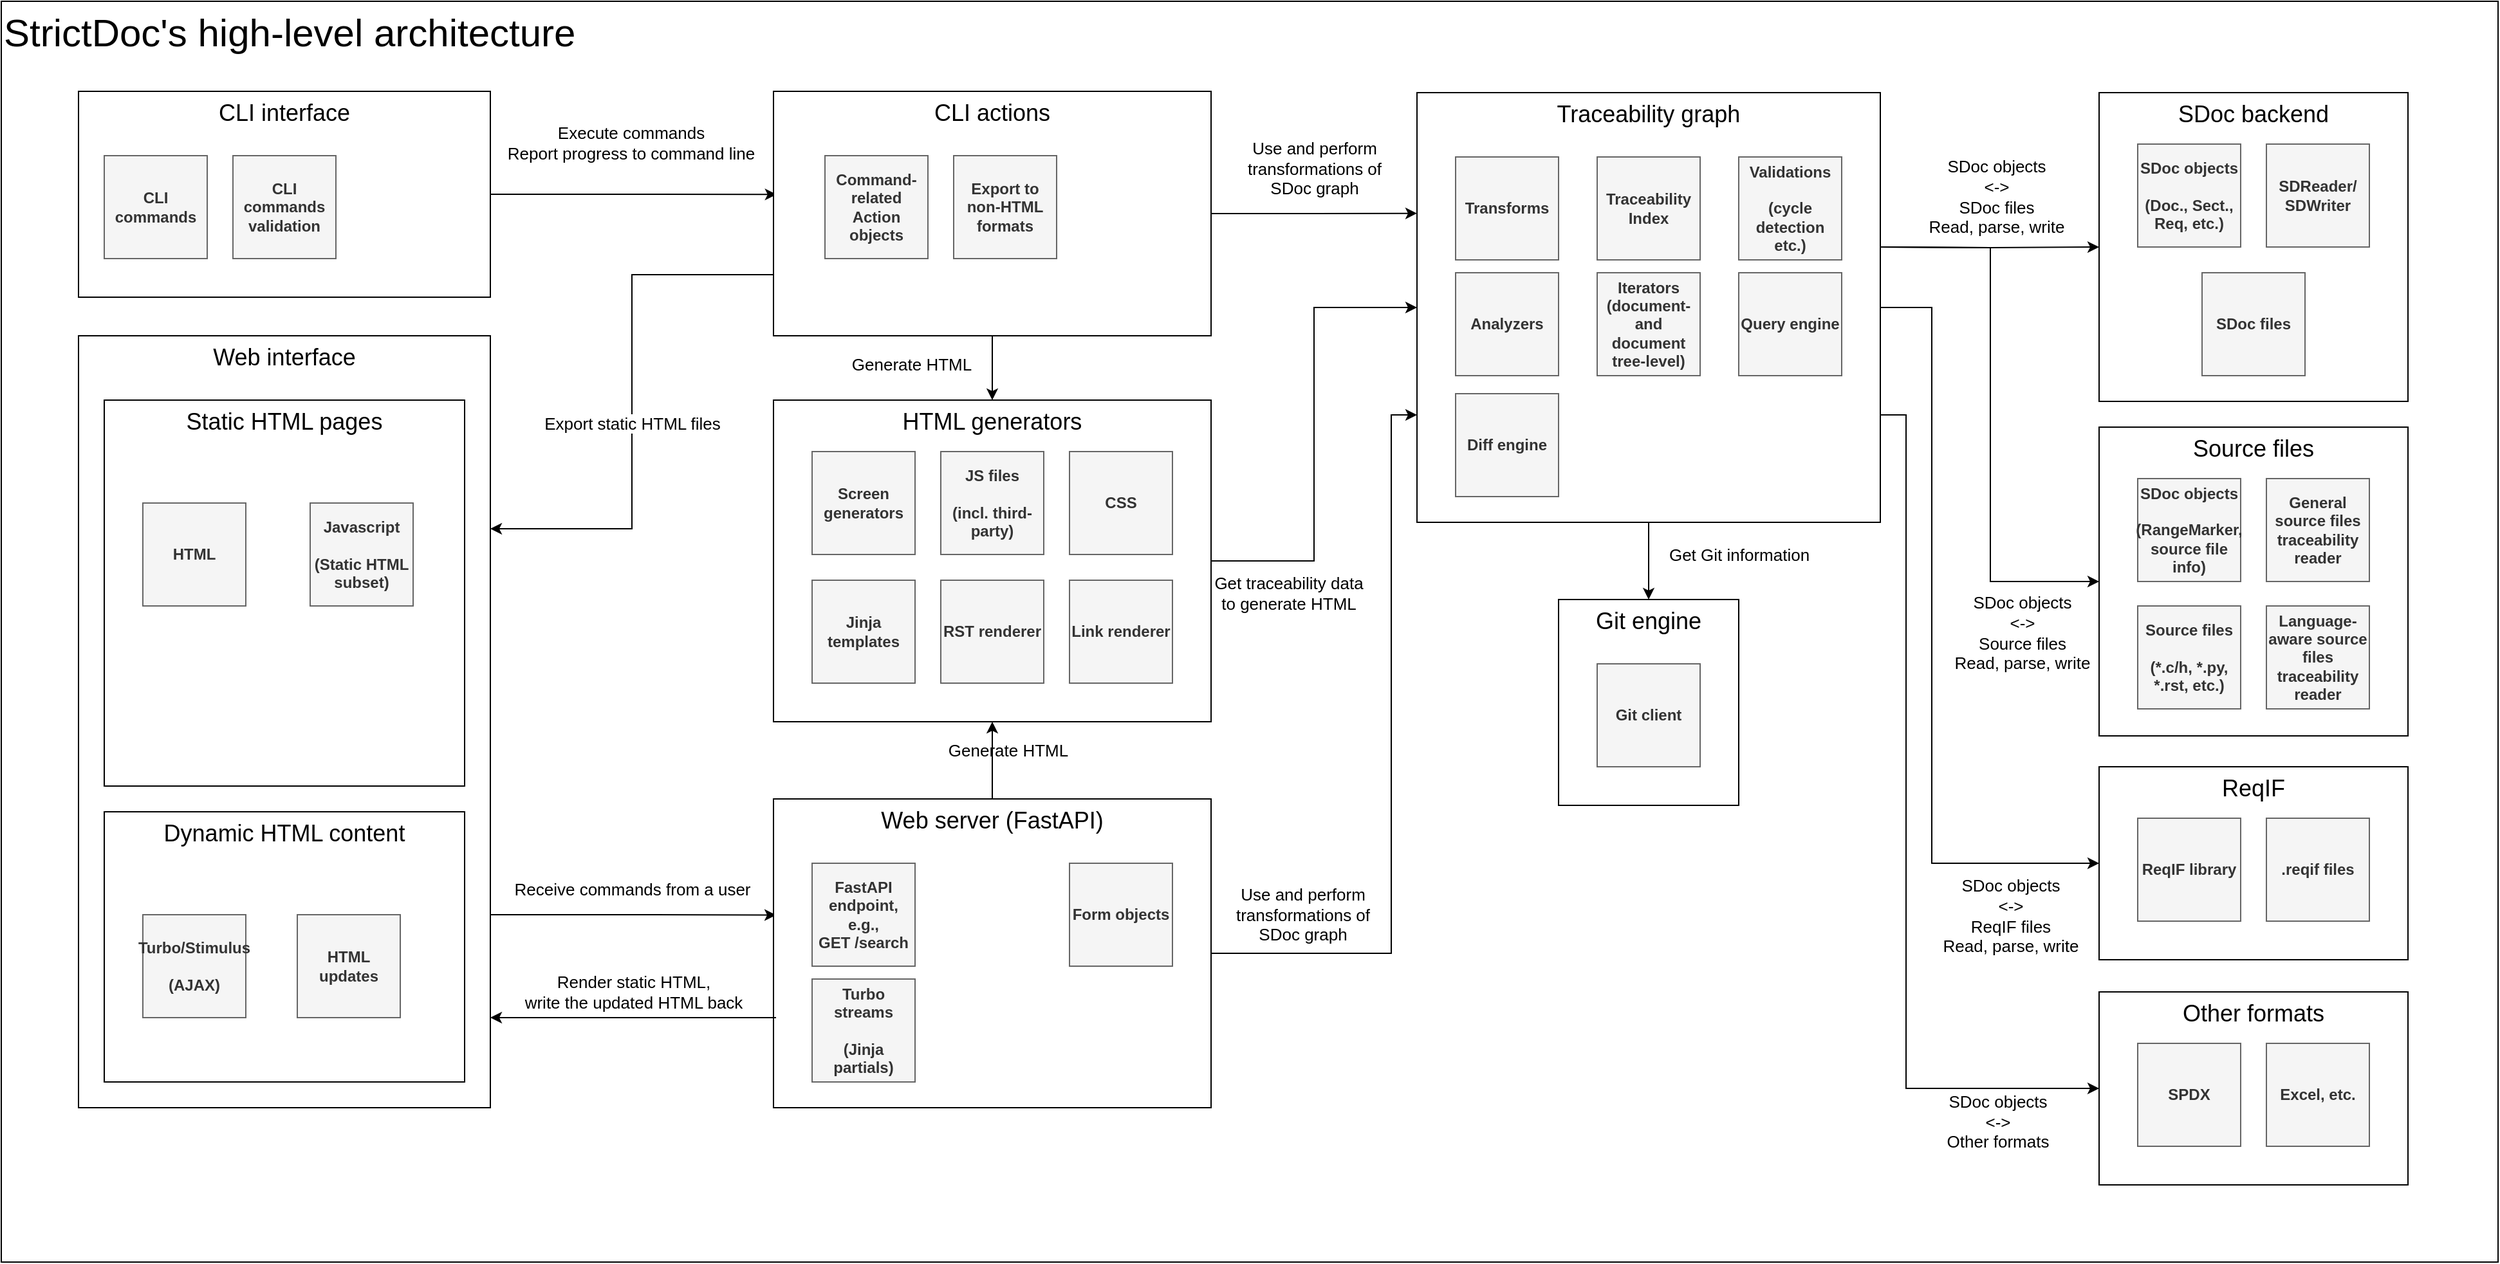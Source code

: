 <mxfile version="28.1.2">
  <diagram id="RKkWEmGIxCbupBgGL38E" name="Architecture">
    <mxGraphModel dx="1533" dy="1748" grid="1" gridSize="10" guides="1" tooltips="1" connect="1" arrows="1" fold="1" page="1" pageScale="1" pageWidth="827" pageHeight="1169" math="0" shadow="0">
      <root>
        <mxCell id="0" />
        <mxCell id="1" parent="0" />
        <mxCell id="ImW3sRXgMdvdwZVzjegv-43" value="StrictDoc&#39;s high-level architecture" style="rounded=0;whiteSpace=wrap;html=1;fontSize=30;verticalAlign=top;align=left;" parent="1" vertex="1">
          <mxGeometry x="-140" y="-260" width="1940" height="980" as="geometry" />
        </mxCell>
        <mxCell id="ImW3sRXgMdvdwZVzjegv-44" style="rounded=0;orthogonalLoop=1;jettySize=auto;html=1;exitX=0;exitY=0.75;exitDx=0;exitDy=0;entryX=1;entryY=0.25;entryDx=0;entryDy=0;startArrow=none;startFill=0;edgeStyle=orthogonalEdgeStyle;" parent="1" source="ImW3sRXgMdvdwZVzjegv-77" target="ImW3sRXgMdvdwZVzjegv-48" edge="1">
          <mxGeometry relative="1" as="geometry" />
        </mxCell>
        <mxCell id="ImW3sRXgMdvdwZVzjegv-45" value="Export static HTML files" style="edgeLabel;html=1;align=center;verticalAlign=middle;resizable=0;points=[];fontSize=13;" parent="ImW3sRXgMdvdwZVzjegv-44" connectable="0" vertex="1">
          <mxGeometry x="0.205" y="1" relative="1" as="geometry">
            <mxPoint x="-1" y="-26" as="offset" />
          </mxGeometry>
        </mxCell>
        <mxCell id="ImW3sRXgMdvdwZVzjegv-46" value="&lt;div style=&quot;font-size: 13px;&quot;&gt;Receive commands from a user&lt;/div&gt;" style="edgeLabel;html=1;align=center;verticalAlign=middle;resizable=0;points=[];fontSize=13;labelBackgroundColor=none;" parent="ImW3sRXgMdvdwZVzjegv-44" connectable="0" vertex="1">
          <mxGeometry x="0.205" y="1" relative="1" as="geometry">
            <mxPoint x="-1" y="336" as="offset" />
          </mxGeometry>
        </mxCell>
        <mxCell id="ImW3sRXgMdvdwZVzjegv-47" style="edgeStyle=orthogonalEdgeStyle;rounded=0;orthogonalLoop=1;jettySize=auto;html=1;exitX=1;exitY=0.75;exitDx=0;exitDy=0;entryX=0.006;entryY=0.376;entryDx=0;entryDy=0;startArrow=none;startFill=0;entryPerimeter=0;" parent="1" source="ImW3sRXgMdvdwZVzjegv-48" target="ImW3sRXgMdvdwZVzjegv-50" edge="1">
          <mxGeometry relative="1" as="geometry" />
        </mxCell>
        <mxCell id="ImW3sRXgMdvdwZVzjegv-48" value="Web interface" style="rounded=0;whiteSpace=wrap;html=1;fontSize=18;verticalAlign=top;" parent="1" vertex="1">
          <mxGeometry x="-80" width="320" height="600" as="geometry" />
        </mxCell>
        <mxCell id="ImW3sRXgMdvdwZVzjegv-49" value="Static HTML pages" style="rounded=0;whiteSpace=wrap;html=1;fontSize=18;verticalAlign=top;align=center;labelPosition=center;verticalLabelPosition=middle;" parent="1" vertex="1">
          <mxGeometry x="-60" y="50" width="280" height="300" as="geometry" />
        </mxCell>
        <mxCell id="ImW3sRXgMdvdwZVzjegv-50" value="Web server (FastAPI)" style="rounded=0;whiteSpace=wrap;html=1;fontSize=18;verticalAlign=top;" parent="1" vertex="1">
          <mxGeometry x="460" y="360" width="340" height="240" as="geometry" />
        </mxCell>
        <mxCell id="ImW3sRXgMdvdwZVzjegv-51" value="SDoc backend" style="rounded=0;whiteSpace=wrap;html=1;fontSize=18;verticalAlign=top;" parent="1" vertex="1">
          <mxGeometry x="1490" y="-189" width="240" height="240" as="geometry" />
        </mxCell>
        <mxCell id="ImW3sRXgMdvdwZVzjegv-52" style="edgeStyle=orthogonalEdgeStyle;rounded=0;orthogonalLoop=1;jettySize=auto;html=1;exitX=1;exitY=0.5;exitDx=0;exitDy=0;entryX=0;entryY=0.75;entryDx=0;entryDy=0;" parent="1" source="ImW3sRXgMdvdwZVzjegv-50" target="ImW3sRXgMdvdwZVzjegv-62" edge="1">
          <mxGeometry relative="1" as="geometry">
            <Array as="points">
              <mxPoint x="940" y="480" />
              <mxPoint x="940" y="61" />
            </Array>
          </mxGeometry>
        </mxCell>
        <mxCell id="ImW3sRXgMdvdwZVzjegv-53" style="edgeStyle=orthogonalEdgeStyle;rounded=0;orthogonalLoop=1;jettySize=auto;html=1;exitX=1;exitY=0.5;exitDx=0;exitDy=0;entryX=0;entryY=0.5;entryDx=0;entryDy=0;startArrow=none;startFill=0;" parent="1" target="ImW3sRXgMdvdwZVzjegv-51" edge="1">
          <mxGeometry relative="1" as="geometry">
            <mxPoint x="1320" y="-69" as="sourcePoint" />
          </mxGeometry>
        </mxCell>
        <mxCell id="ImW3sRXgMdvdwZVzjegv-54" value="&lt;div&gt;SDoc objects&lt;/div&gt;&lt;div&gt;&amp;lt;-&amp;gt;&lt;/div&gt;&lt;div&gt;SDoc files&lt;/div&gt;&lt;div&gt;Read, parse, write&lt;br&gt;&lt;/div&gt;" style="edgeLabel;html=1;align=center;verticalAlign=middle;resizable=0;points=[];fontSize=13;labelBackgroundColor=none;" parent="ImW3sRXgMdvdwZVzjegv-53" connectable="0" vertex="1">
          <mxGeometry x="-0.432" y="3" relative="1" as="geometry">
            <mxPoint x="41" y="-37" as="offset" />
          </mxGeometry>
        </mxCell>
        <mxCell id="ImW3sRXgMdvdwZVzjegv-55" value="&lt;div&gt;SDoc objects&lt;/div&gt;&lt;div&gt;&amp;nbsp;&amp;lt;-&amp;gt;&amp;nbsp;&lt;/div&gt;&lt;div&gt;Source files&lt;/div&gt;&lt;div&gt;Read, parse, write&lt;br&gt;&lt;/div&gt;" style="edgeLabel;html=1;align=center;verticalAlign=middle;resizable=0;points=[];fontSize=13;labelBackgroundColor=none;" parent="ImW3sRXgMdvdwZVzjegv-53" connectable="0" vertex="1">
          <mxGeometry x="-0.432" y="3" relative="1" as="geometry">
            <mxPoint x="61" y="302" as="offset" />
          </mxGeometry>
        </mxCell>
        <mxCell id="ImW3sRXgMdvdwZVzjegv-56" value="&lt;div&gt;SDoc objects&lt;/div&gt;&lt;div&gt;&amp;nbsp;&amp;lt;-&amp;gt;&amp;nbsp;&lt;/div&gt;&lt;div&gt;ReqIF files&lt;/div&gt;&lt;div&gt;Read, parse, write&lt;br&gt;&lt;/div&gt;" style="edgeLabel;html=1;align=center;verticalAlign=middle;resizable=0;points=[];fontSize=13;labelBackgroundColor=none;" parent="ImW3sRXgMdvdwZVzjegv-53" connectable="0" vertex="1">
          <mxGeometry x="-0.432" y="3" relative="1" as="geometry">
            <mxPoint x="52" y="522" as="offset" />
          </mxGeometry>
        </mxCell>
        <mxCell id="ImW3sRXgMdvdwZVzjegv-57" value="&lt;div&gt;SDoc objects&lt;/div&gt;&lt;div&gt;&amp;nbsp;&amp;lt;-&amp;gt;&amp;nbsp;&lt;/div&gt;Other formats" style="edgeLabel;html=1;align=center;verticalAlign=middle;resizable=0;points=[];fontSize=13;labelBackgroundColor=none;" parent="ImW3sRXgMdvdwZVzjegv-53" connectable="0" vertex="1">
          <mxGeometry x="-0.432" y="3" relative="1" as="geometry">
            <mxPoint x="42" y="682" as="offset" />
          </mxGeometry>
        </mxCell>
        <mxCell id="ImW3sRXgMdvdwZVzjegv-58" style="edgeStyle=orthogonalEdgeStyle;rounded=0;orthogonalLoop=1;jettySize=auto;html=1;exitX=1;exitY=0.5;exitDx=0;exitDy=0;entryX=0;entryY=0.5;entryDx=0;entryDy=0;" parent="1" target="ImW3sRXgMdvdwZVzjegv-78" edge="1">
          <mxGeometry relative="1" as="geometry">
            <mxPoint x="1320" y="-69" as="sourcePoint" />
          </mxGeometry>
        </mxCell>
        <mxCell id="ImW3sRXgMdvdwZVzjegv-59" style="edgeStyle=orthogonalEdgeStyle;rounded=0;orthogonalLoop=1;jettySize=auto;html=1;exitX=0.5;exitY=1;exitDx=0;exitDy=0;entryX=0.5;entryY=0;entryDx=0;entryDy=0;" parent="1" source="ImW3sRXgMdvdwZVzjegv-62" target="ImW3sRXgMdvdwZVzjegv-79" edge="1">
          <mxGeometry relative="1" as="geometry" />
        </mxCell>
        <mxCell id="ImW3sRXgMdvdwZVzjegv-60" value="Get Git information" style="edgeLabel;html=1;align=center;verticalAlign=middle;resizable=0;points=[];fontSize=13;" parent="ImW3sRXgMdvdwZVzjegv-59" connectable="0" vertex="1">
          <mxGeometry x="-0.411" relative="1" as="geometry">
            <mxPoint x="70" y="7" as="offset" />
          </mxGeometry>
        </mxCell>
        <mxCell id="ImW3sRXgMdvdwZVzjegv-61" style="edgeStyle=orthogonalEdgeStyle;rounded=0;orthogonalLoop=1;jettySize=auto;html=1;exitX=1;exitY=0.75;exitDx=0;exitDy=0;entryX=0;entryY=0.5;entryDx=0;entryDy=0;" parent="1" source="ImW3sRXgMdvdwZVzjegv-62" target="ImW3sRXgMdvdwZVzjegv-82" edge="1">
          <mxGeometry relative="1" as="geometry">
            <Array as="points">
              <mxPoint x="1340" y="62" />
              <mxPoint x="1340" y="585" />
            </Array>
          </mxGeometry>
        </mxCell>
        <mxCell id="ImW3sRXgMdvdwZVzjegv-62" value="Traceability graph" style="rounded=0;whiteSpace=wrap;html=1;fontSize=18;verticalAlign=top;" parent="1" vertex="1">
          <mxGeometry x="960" y="-189" width="360" height="334" as="geometry" />
        </mxCell>
        <mxCell id="ImW3sRXgMdvdwZVzjegv-63" style="edgeStyle=orthogonalEdgeStyle;rounded=0;orthogonalLoop=1;jettySize=auto;html=1;exitX=1;exitY=0.5;exitDx=0;exitDy=0;entryX=0;entryY=0.5;entryDx=0;entryDy=0;startArrow=none;startFill=0;" parent="1" source="ImW3sRXgMdvdwZVzjegv-66" target="ImW3sRXgMdvdwZVzjegv-62" edge="1">
          <mxGeometry relative="1" as="geometry" />
        </mxCell>
        <mxCell id="ImW3sRXgMdvdwZVzjegv-64" value="&lt;div style=&quot;font-size: 13px;&quot;&gt;Get traceability data&lt;/div&gt;&lt;div style=&quot;font-size: 13px;&quot;&gt;to generate HTML&lt;/div&gt;" style="edgeLabel;html=1;align=center;verticalAlign=middle;resizable=0;points=[];fontSize=13;" parent="ImW3sRXgMdvdwZVzjegv-63" connectable="0" vertex="1">
          <mxGeometry x="-0.554" relative="1" as="geometry">
            <mxPoint x="-20" y="25" as="offset" />
          </mxGeometry>
        </mxCell>
        <mxCell id="ImW3sRXgMdvdwZVzjegv-65" style="edgeStyle=orthogonalEdgeStyle;rounded=0;orthogonalLoop=1;jettySize=auto;html=1;exitX=0.5;exitY=0;exitDx=0;exitDy=0;entryX=0.5;entryY=1;entryDx=0;entryDy=0;startArrow=none;startFill=0;" parent="1" source="ImW3sRXgMdvdwZVzjegv-50" target="ImW3sRXgMdvdwZVzjegv-66" edge="1">
          <mxGeometry relative="1" as="geometry" />
        </mxCell>
        <mxCell id="ImW3sRXgMdvdwZVzjegv-66" value="HTML generators" style="rounded=0;whiteSpace=wrap;html=1;fontSize=18;verticalAlign=top;" parent="1" vertex="1">
          <mxGeometry x="460" y="50" width="340" height="250" as="geometry" />
        </mxCell>
        <mxCell id="ImW3sRXgMdvdwZVzjegv-67" style="edgeStyle=orthogonalEdgeStyle;rounded=0;orthogonalLoop=1;jettySize=auto;html=1;exitX=1;exitY=0.5;exitDx=0;exitDy=0;entryX=0.007;entryY=0.422;entryDx=0;entryDy=0;entryPerimeter=0;" parent="1" source="ImW3sRXgMdvdwZVzjegv-68" target="ImW3sRXgMdvdwZVzjegv-77" edge="1">
          <mxGeometry relative="1" as="geometry" />
        </mxCell>
        <mxCell id="ImW3sRXgMdvdwZVzjegv-68" value="CLI interface" style="rounded=0;whiteSpace=wrap;html=1;fontSize=18;verticalAlign=top;" parent="1" vertex="1">
          <mxGeometry x="-80" y="-190" width="320" height="160" as="geometry" />
        </mxCell>
        <mxCell id="ImW3sRXgMdvdwZVzjegv-69" value="Dynamic HTML content" style="rounded=0;whiteSpace=wrap;html=1;fontSize=18;verticalAlign=top;align=center;labelPosition=center;verticalLabelPosition=middle;" parent="1" vertex="1">
          <mxGeometry x="-60" y="370" width="280" height="210" as="geometry" />
        </mxCell>
        <mxCell id="ImW3sRXgMdvdwZVzjegv-70" style="edgeStyle=orthogonalEdgeStyle;rounded=0;orthogonalLoop=1;jettySize=auto;html=1;exitX=1;exitY=0.5;exitDx=0;exitDy=0;entryX=0;entryY=0.281;entryDx=0;entryDy=0;entryPerimeter=0;" parent="1" source="ImW3sRXgMdvdwZVzjegv-77" target="ImW3sRXgMdvdwZVzjegv-62" edge="1">
          <mxGeometry relative="1" as="geometry" />
        </mxCell>
        <mxCell id="ImW3sRXgMdvdwZVzjegv-71" value="&lt;div&gt;Use and perform&lt;/div&gt;&lt;div&gt;transformations of&lt;/div&gt;&lt;div&gt;SDoc graph&lt;/div&gt;" style="edgeLabel;html=1;align=center;verticalAlign=middle;resizable=0;points=[];labelBackgroundColor=none;fontSize=13;" parent="ImW3sRXgMdvdwZVzjegv-70" connectable="0" vertex="1">
          <mxGeometry x="-0.555" y="4" relative="1" as="geometry">
            <mxPoint x="44" y="-31" as="offset" />
          </mxGeometry>
        </mxCell>
        <mxCell id="ImW3sRXgMdvdwZVzjegv-72" value="&lt;div&gt;Use and perform&lt;/div&gt;&lt;div&gt;transformations of&lt;/div&gt;&lt;div&gt;SDoc graph&lt;/div&gt;" style="edgeLabel;html=1;align=center;verticalAlign=middle;resizable=0;points=[];labelBackgroundColor=none;fontSize=13;" parent="ImW3sRXgMdvdwZVzjegv-70" connectable="0" vertex="1">
          <mxGeometry x="-0.555" y="4" relative="1" as="geometry">
            <mxPoint x="35" y="549" as="offset" />
          </mxGeometry>
        </mxCell>
        <mxCell id="ImW3sRXgMdvdwZVzjegv-73" value="&lt;div&gt;Execute commands&lt;/div&gt;&lt;div&gt;Report progress to command line&lt;br&gt;&lt;/div&gt;" style="edgeLabel;html=1;align=center;verticalAlign=middle;resizable=0;points=[];labelBackgroundColor=none;fontSize=13;" parent="ImW3sRXgMdvdwZVzjegv-70" connectable="0" vertex="1">
          <mxGeometry x="-0.555" y="4" relative="1" as="geometry">
            <mxPoint x="-487" y="-51" as="offset" />
          </mxGeometry>
        </mxCell>
        <mxCell id="ImW3sRXgMdvdwZVzjegv-74" value="Generate HTML" style="edgeLabel;html=1;align=center;verticalAlign=middle;resizable=0;points=[];labelBackgroundColor=none;fontSize=13;" parent="ImW3sRXgMdvdwZVzjegv-70" connectable="0" vertex="1">
          <mxGeometry x="-0.555" y="4" relative="1" as="geometry">
            <mxPoint x="-269" y="121" as="offset" />
          </mxGeometry>
        </mxCell>
        <mxCell id="ImW3sRXgMdvdwZVzjegv-75" value="Generate HTML" style="edgeLabel;html=1;align=center;verticalAlign=middle;resizable=0;points=[];labelBackgroundColor=none;fontSize=13;" parent="ImW3sRXgMdvdwZVzjegv-70" connectable="0" vertex="1">
          <mxGeometry x="-0.555" y="4" relative="1" as="geometry">
            <mxPoint x="-194" y="421" as="offset" />
          </mxGeometry>
        </mxCell>
        <mxCell id="ImW3sRXgMdvdwZVzjegv-76" style="edgeStyle=orthogonalEdgeStyle;rounded=0;orthogonalLoop=1;jettySize=auto;html=1;exitX=0.5;exitY=1;exitDx=0;exitDy=0;startArrow=none;startFill=0;" parent="1" source="ImW3sRXgMdvdwZVzjegv-77" target="ImW3sRXgMdvdwZVzjegv-66" edge="1">
          <mxGeometry relative="1" as="geometry" />
        </mxCell>
        <mxCell id="ImW3sRXgMdvdwZVzjegv-77" value="CLI actions" style="rounded=0;whiteSpace=wrap;html=1;fontSize=18;verticalAlign=top;" parent="1" vertex="1">
          <mxGeometry x="460" y="-190" width="340" height="190" as="geometry" />
        </mxCell>
        <mxCell id="ImW3sRXgMdvdwZVzjegv-78" value="Source files" style="rounded=0;whiteSpace=wrap;html=1;fontSize=18;verticalAlign=top;" parent="1" vertex="1">
          <mxGeometry x="1490" y="71" width="240" height="240" as="geometry" />
        </mxCell>
        <mxCell id="ImW3sRXgMdvdwZVzjegv-79" value="Git engine" style="rounded=0;whiteSpace=wrap;html=1;fontSize=18;verticalAlign=top;" parent="1" vertex="1">
          <mxGeometry x="1070" y="205" width="140" height="160" as="geometry" />
        </mxCell>
        <mxCell id="ImW3sRXgMdvdwZVzjegv-80" value="ReqIF" style="rounded=0;whiteSpace=wrap;html=1;fontSize=18;verticalAlign=top;" parent="1" vertex="1">
          <mxGeometry x="1490" y="335" width="240" height="150" as="geometry" />
        </mxCell>
        <mxCell id="ImW3sRXgMdvdwZVzjegv-81" style="edgeStyle=orthogonalEdgeStyle;rounded=0;orthogonalLoop=1;jettySize=auto;html=1;exitX=1;exitY=0.5;exitDx=0;exitDy=0;entryX=0;entryY=0.5;entryDx=0;entryDy=0;" parent="1" source="ImW3sRXgMdvdwZVzjegv-62" target="ImW3sRXgMdvdwZVzjegv-80" edge="1">
          <mxGeometry relative="1" as="geometry">
            <Array as="points">
              <mxPoint x="1360" y="-22" />
              <mxPoint x="1360" y="410" />
            </Array>
          </mxGeometry>
        </mxCell>
        <mxCell id="ImW3sRXgMdvdwZVzjegv-82" value="Other formats" style="rounded=0;whiteSpace=wrap;html=1;fontSize=18;verticalAlign=top;" parent="1" vertex="1">
          <mxGeometry x="1490" y="510" width="240" height="150" as="geometry" />
        </mxCell>
        <mxCell id="ImW3sRXgMdvdwZVzjegv-83" style="edgeStyle=orthogonalEdgeStyle;rounded=0;orthogonalLoop=1;jettySize=auto;html=1;exitX=1;exitY=0.75;exitDx=0;exitDy=0;entryX=0.006;entryY=0.376;entryDx=0;entryDy=0;startArrow=none;startFill=0;entryPerimeter=0;" parent="1" edge="1">
          <mxGeometry relative="1" as="geometry">
            <mxPoint x="462" y="530" as="sourcePoint" />
            <mxPoint x="240" y="530" as="targetPoint" />
          </mxGeometry>
        </mxCell>
        <mxCell id="ImW3sRXgMdvdwZVzjegv-84" value="&lt;div&gt;Render static HTML,&lt;/div&gt;&lt;div&gt;write the updated HTML back&lt;/div&gt;" style="edgeLabel;html=1;align=center;verticalAlign=middle;resizable=0;points=[];fontSize=13;" parent="ImW3sRXgMdvdwZVzjegv-83" connectable="0" vertex="1">
          <mxGeometry x="0.004" y="-2" relative="1" as="geometry">
            <mxPoint y="-18" as="offset" />
          </mxGeometry>
        </mxCell>
        <mxCell id="ImW3sRXgMdvdwZVzjegv-85" value="Form objects" style="rounded=0;whiteSpace=wrap;html=1;fillColor=#f5f5f5;fontColor=#333333;strokeColor=#666666;fontStyle=1" parent="1" vertex="1">
          <mxGeometry x="690" y="410" width="80" height="80" as="geometry" />
        </mxCell>
        <mxCell id="ImW3sRXgMdvdwZVzjegv-86" value="&lt;b&gt;SDoc files&lt;br&gt;&lt;/b&gt;" style="rounded=0;whiteSpace=wrap;html=1;fillColor=#f5f5f5;fontColor=#333333;strokeColor=#666666;" parent="1" vertex="1">
          <mxGeometry x="1570" y="-49" width="80" height="80" as="geometry" />
        </mxCell>
        <mxCell id="ImW3sRXgMdvdwZVzjegv-87" value="Jinja templates" style="rounded=0;whiteSpace=wrap;html=1;fillColor=#f5f5f5;fontColor=#333333;strokeColor=#666666;fontStyle=1" parent="1" vertex="1">
          <mxGeometry x="490" y="190" width="80" height="80" as="geometry" />
        </mxCell>
        <mxCell id="ImW3sRXgMdvdwZVzjegv-88" value="&lt;div&gt;FastAPI endpoint,&lt;/div&gt;&lt;div&gt;e.g.,&lt;/div&gt;&lt;div&gt;GET /search&lt;br&gt;&lt;/div&gt;" style="rounded=0;whiteSpace=wrap;html=1;fillColor=#f5f5f5;fontColor=#333333;strokeColor=#666666;fontStyle=1" parent="1" vertex="1">
          <mxGeometry x="490" y="410" width="80" height="80" as="geometry" />
        </mxCell>
        <mxCell id="ImW3sRXgMdvdwZVzjegv-89" value="&lt;div&gt;&lt;b&gt;SDReader/&lt;/b&gt;&lt;/div&gt;&lt;div&gt;&lt;b&gt;SDWriter&lt;/b&gt;&lt;/div&gt;" style="rounded=0;whiteSpace=wrap;html=1;fillColor=#f5f5f5;fontColor=#333333;strokeColor=#666666;" parent="1" vertex="1">
          <mxGeometry x="1620" y="-149" width="80" height="80" as="geometry" />
        </mxCell>
        <mxCell id="ImW3sRXgMdvdwZVzjegv-90" value="&lt;b&gt;Traceability Index&lt;br&gt;&lt;/b&gt;" style="rounded=0;whiteSpace=wrap;html=1;fillColor=#f5f5f5;fontColor=#333333;strokeColor=#666666;" parent="1" vertex="1">
          <mxGeometry x="1100" y="-139" width="80" height="80" as="geometry" />
        </mxCell>
        <mxCell id="ImW3sRXgMdvdwZVzjegv-91" value="HTML" style="rounded=0;whiteSpace=wrap;html=1;fillColor=#f5f5f5;fontColor=#333333;strokeColor=#666666;fontStyle=1" parent="1" vertex="1">
          <mxGeometry x="-30" y="130" width="80" height="80" as="geometry" />
        </mxCell>
        <mxCell id="ImW3sRXgMdvdwZVzjegv-92" value="&lt;div&gt;Turbo/Stimulus&lt;/div&gt;&lt;div&gt;&lt;br&gt;&lt;/div&gt;&lt;div&gt;(AJAX)&lt;br&gt;&lt;/div&gt;" style="rounded=0;whiteSpace=wrap;html=1;fillColor=#f5f5f5;fontColor=#333333;strokeColor=#666666;fontStyle=1" parent="1" vertex="1">
          <mxGeometry x="-30" y="450" width="80" height="80" as="geometry" />
        </mxCell>
        <mxCell id="ImW3sRXgMdvdwZVzjegv-93" value="&lt;div&gt;&lt;b&gt;Iterators&lt;/b&gt;&lt;/div&gt;&lt;div&gt;&lt;b&gt;(document- and document tree-level)&lt;br&gt;&lt;/b&gt;&lt;/div&gt;" style="rounded=0;whiteSpace=wrap;html=1;fillColor=#f5f5f5;fontColor=#333333;strokeColor=#666666;" parent="1" vertex="1">
          <mxGeometry x="1100" y="-49" width="80" height="80" as="geometry" />
        </mxCell>
        <mxCell id="ImW3sRXgMdvdwZVzjegv-94" value="&lt;b&gt;RST renderer&lt;br&gt;&lt;/b&gt;" style="rounded=0;whiteSpace=wrap;html=1;fillColor=#f5f5f5;fontColor=#333333;strokeColor=#666666;" parent="1" vertex="1">
          <mxGeometry x="590" y="190" width="80" height="80" as="geometry" />
        </mxCell>
        <mxCell id="ImW3sRXgMdvdwZVzjegv-95" value="&lt;b&gt;Link renderer&lt;br&gt;&lt;/b&gt;" style="rounded=0;whiteSpace=wrap;html=1;fillColor=#f5f5f5;fontColor=#333333;strokeColor=#666666;" parent="1" vertex="1">
          <mxGeometry x="690" y="190" width="80" height="80" as="geometry" />
        </mxCell>
        <mxCell id="ImW3sRXgMdvdwZVzjegv-96" value="&lt;div&gt;Javascript&lt;/div&gt;&lt;div&gt;&lt;br&gt;&lt;/div&gt;&lt;div&gt;(Static HTML subset)&lt;br&gt;&lt;/div&gt;" style="rounded=0;whiteSpace=wrap;html=1;fillColor=#f5f5f5;fontColor=#333333;strokeColor=#666666;fontStyle=1" parent="1" vertex="1">
          <mxGeometry x="100" y="130" width="80" height="80" as="geometry" />
        </mxCell>
        <mxCell id="ImW3sRXgMdvdwZVzjegv-97" value="Screen generators" style="rounded=0;whiteSpace=wrap;html=1;fillColor=#f5f5f5;fontColor=#333333;strokeColor=#666666;fontStyle=1" parent="1" vertex="1">
          <mxGeometry x="490" y="90" width="80" height="80" as="geometry" />
        </mxCell>
        <mxCell id="ImW3sRXgMdvdwZVzjegv-98" value="&lt;b&gt;Transforms&lt;/b&gt;" style="rounded=0;whiteSpace=wrap;html=1;fillColor=#f5f5f5;fontColor=#333333;strokeColor=#666666;" parent="1" vertex="1">
          <mxGeometry x="990" y="-139" width="80" height="80" as="geometry" />
        </mxCell>
        <mxCell id="ImW3sRXgMdvdwZVzjegv-99" value="&lt;div&gt;&lt;b&gt;SDoc objects&lt;/b&gt;&lt;/div&gt;&lt;div&gt;&lt;b&gt;&lt;br&gt;&lt;/b&gt;&lt;/div&gt;&lt;div&gt;&lt;b&gt;(Doc., Sect., Req, etc.)&lt;/b&gt;&lt;/div&gt;" style="rounded=0;whiteSpace=wrap;html=1;fillColor=#f5f5f5;fontColor=#333333;strokeColor=#666666;" parent="1" vertex="1">
          <mxGeometry x="1520" y="-149" width="80" height="80" as="geometry" />
        </mxCell>
        <mxCell id="ImW3sRXgMdvdwZVzjegv-100" value="CLI commands" style="rounded=0;whiteSpace=wrap;html=1;fillColor=#f5f5f5;fontColor=#333333;strokeColor=#666666;fontStyle=1" parent="1" vertex="1">
          <mxGeometry x="-60" y="-140" width="80" height="80" as="geometry" />
        </mxCell>
        <mxCell id="ImW3sRXgMdvdwZVzjegv-101" value="Command-related Action objects" style="rounded=0;whiteSpace=wrap;html=1;fillColor=#f5f5f5;fontColor=#333333;strokeColor=#666666;fontStyle=1" parent="1" vertex="1">
          <mxGeometry x="500" y="-140" width="80" height="80" as="geometry" />
        </mxCell>
        <mxCell id="ImW3sRXgMdvdwZVzjegv-102" value="&lt;div&gt;Turbo streams&lt;/div&gt;&lt;div&gt;&lt;br&gt;&lt;/div&gt;&lt;div&gt;(Jinja partials)&lt;br&gt;&lt;/div&gt;" style="rounded=0;whiteSpace=wrap;html=1;fillColor=#f5f5f5;fontColor=#333333;strokeColor=#666666;fontStyle=1" parent="1" vertex="1">
          <mxGeometry x="490" y="500" width="80" height="80" as="geometry" />
        </mxCell>
        <mxCell id="ImW3sRXgMdvdwZVzjegv-103" value="CLI commands validation" style="rounded=0;whiteSpace=wrap;html=1;fillColor=#f5f5f5;fontColor=#333333;strokeColor=#666666;fontStyle=1" parent="1" vertex="1">
          <mxGeometry x="40" y="-140" width="80" height="80" as="geometry" />
        </mxCell>
        <mxCell id="ImW3sRXgMdvdwZVzjegv-104" value="&lt;b&gt;Source files&lt;br&gt;&lt;br&gt;(*.c/h, *.py, *.rst, etc.)&lt;br&gt;&lt;/b&gt;" style="rounded=0;whiteSpace=wrap;html=1;fillColor=#f5f5f5;fontColor=#333333;strokeColor=#666666;" parent="1" vertex="1">
          <mxGeometry x="1520" y="210" width="80" height="80" as="geometry" />
        </mxCell>
        <mxCell id="ImW3sRXgMdvdwZVzjegv-105" value="&lt;b&gt;General source files traceability reader&lt;br&gt;&lt;/b&gt;" style="rounded=0;whiteSpace=wrap;html=1;fillColor=#f5f5f5;fontColor=#333333;strokeColor=#666666;" parent="1" vertex="1">
          <mxGeometry x="1620" y="111" width="80" height="80" as="geometry" />
        </mxCell>
        <mxCell id="ImW3sRXgMdvdwZVzjegv-106" value="&lt;div&gt;&lt;b&gt;SDoc objects&lt;/b&gt;&lt;/div&gt;&lt;div&gt;&lt;b&gt;&lt;br&gt;&lt;/b&gt;&lt;/div&gt;&lt;div&gt;&lt;b&gt;(RangeMarker,&lt;/b&gt;&lt;/div&gt;&lt;div&gt;&lt;b&gt;source file info)&lt;/b&gt;&lt;/div&gt;" style="rounded=0;whiteSpace=wrap;html=1;fillColor=#f5f5f5;fontColor=#333333;strokeColor=#666666;" parent="1" vertex="1">
          <mxGeometry x="1520" y="111" width="80" height="80" as="geometry" />
        </mxCell>
        <mxCell id="ImW3sRXgMdvdwZVzjegv-107" value="Analyzers" style="rounded=0;whiteSpace=wrap;html=1;fillColor=#f5f5f5;fontColor=#333333;strokeColor=#666666;fontStyle=1" parent="1" vertex="1">
          <mxGeometry x="990" y="-49" width="80" height="80" as="geometry" />
        </mxCell>
        <mxCell id="ImW3sRXgMdvdwZVzjegv-108" value="&lt;div&gt;&lt;b&gt;Validations&lt;br&gt;&lt;/b&gt;&lt;/div&gt;&lt;div&gt;&lt;b&gt;&lt;br&gt;&lt;/b&gt;&lt;/div&gt;&lt;div&gt;&lt;b&gt;(cycle detection etc.)&lt;/b&gt;&lt;/div&gt;" style="rounded=0;whiteSpace=wrap;html=1;fillColor=#f5f5f5;fontColor=#333333;strokeColor=#666666;" parent="1" vertex="1">
          <mxGeometry x="1210" y="-139" width="80" height="80" as="geometry" />
        </mxCell>
        <mxCell id="ImW3sRXgMdvdwZVzjegv-109" value="&lt;b&gt;Query engine&lt;/b&gt;" style="rounded=0;whiteSpace=wrap;html=1;fillColor=#f5f5f5;fontColor=#333333;strokeColor=#666666;" parent="1" vertex="1">
          <mxGeometry x="1210" y="-49" width="80" height="80" as="geometry" />
        </mxCell>
        <mxCell id="ImW3sRXgMdvdwZVzjegv-110" value="Export to non-HTML formats" style="rounded=0;whiteSpace=wrap;html=1;fillColor=#f5f5f5;fontColor=#333333;strokeColor=#666666;fontStyle=1" parent="1" vertex="1">
          <mxGeometry x="600" y="-140" width="80" height="80" as="geometry" />
        </mxCell>
        <mxCell id="ImW3sRXgMdvdwZVzjegv-111" value="Diff engine" style="rounded=0;whiteSpace=wrap;html=1;fillColor=#f5f5f5;fontColor=#333333;strokeColor=#666666;fontStyle=1" parent="1" vertex="1">
          <mxGeometry x="990" y="45" width="80" height="80" as="geometry" />
        </mxCell>
        <mxCell id="ImW3sRXgMdvdwZVzjegv-112" value="Git client" style="rounded=0;whiteSpace=wrap;html=1;fillColor=#f5f5f5;fontColor=#333333;strokeColor=#666666;fontStyle=1" parent="1" vertex="1">
          <mxGeometry x="1100" y="255" width="80" height="80" as="geometry" />
        </mxCell>
        <mxCell id="ImW3sRXgMdvdwZVzjegv-113" value="&lt;b&gt;.reqif files&lt;br&gt;&lt;/b&gt;" style="rounded=0;whiteSpace=wrap;html=1;fillColor=#f5f5f5;fontColor=#333333;strokeColor=#666666;" parent="1" vertex="1">
          <mxGeometry x="1620" y="375" width="80" height="80" as="geometry" />
        </mxCell>
        <mxCell id="ImW3sRXgMdvdwZVzjegv-114" value="&lt;div&gt;&lt;b&gt;ReqIF library&lt;/b&gt;&lt;/div&gt;" style="rounded=0;whiteSpace=wrap;html=1;fillColor=#f5f5f5;fontColor=#333333;strokeColor=#666666;" parent="1" vertex="1">
          <mxGeometry x="1520" y="375" width="80" height="80" as="geometry" />
        </mxCell>
        <mxCell id="ImW3sRXgMdvdwZVzjegv-115" value="&lt;b&gt;Excel, etc.&lt;br&gt;&lt;/b&gt;" style="rounded=0;whiteSpace=wrap;html=1;fillColor=#f5f5f5;fontColor=#333333;strokeColor=#666666;" parent="1" vertex="1">
          <mxGeometry x="1620" y="550" width="80" height="80" as="geometry" />
        </mxCell>
        <mxCell id="ImW3sRXgMdvdwZVzjegv-116" value="&lt;b&gt;SPDX&lt;/b&gt;" style="rounded=0;whiteSpace=wrap;html=1;fillColor=#f5f5f5;fontColor=#333333;strokeColor=#666666;" parent="1" vertex="1">
          <mxGeometry x="1520" y="550" width="80" height="80" as="geometry" />
        </mxCell>
        <mxCell id="ImW3sRXgMdvdwZVzjegv-117" value="HTML updates" style="rounded=0;whiteSpace=wrap;html=1;fillColor=#f5f5f5;fontColor=#333333;strokeColor=#666666;fontStyle=1" parent="1" vertex="1">
          <mxGeometry x="90" y="450" width="80" height="80" as="geometry" />
        </mxCell>
        <mxCell id="ImW3sRXgMdvdwZVzjegv-118" value="&lt;div&gt;&lt;b&gt;JS files&lt;/b&gt;&lt;/div&gt;&lt;div&gt;&lt;b&gt;&lt;br&gt;&lt;/b&gt;&lt;/div&gt;&lt;div&gt;&lt;b&gt;(incl. third-party)&lt;br&gt;&lt;/b&gt;&lt;/div&gt;" style="rounded=0;whiteSpace=wrap;html=1;fillColor=#f5f5f5;fontColor=#333333;strokeColor=#666666;" parent="1" vertex="1">
          <mxGeometry x="590" y="90" width="80" height="80" as="geometry" />
        </mxCell>
        <mxCell id="ImW3sRXgMdvdwZVzjegv-119" value="&lt;b&gt;CSS&lt;/b&gt;" style="rounded=0;whiteSpace=wrap;html=1;fillColor=#f5f5f5;fontColor=#333333;strokeColor=#666666;" parent="1" vertex="1">
          <mxGeometry x="690" y="90" width="80" height="80" as="geometry" />
        </mxCell>
        <mxCell id="TzzAR7GHD2pN6BR4ULwb-1" value="&lt;b&gt;Language-aware source files traceability reader&lt;br&gt;&lt;/b&gt;" style="rounded=0;whiteSpace=wrap;html=1;fillColor=#f5f5f5;fontColor=#333333;strokeColor=#666666;" parent="1" vertex="1">
          <mxGeometry x="1620" y="210" width="80" height="80" as="geometry" />
        </mxCell>
      </root>
    </mxGraphModel>
  </diagram>
</mxfile>
